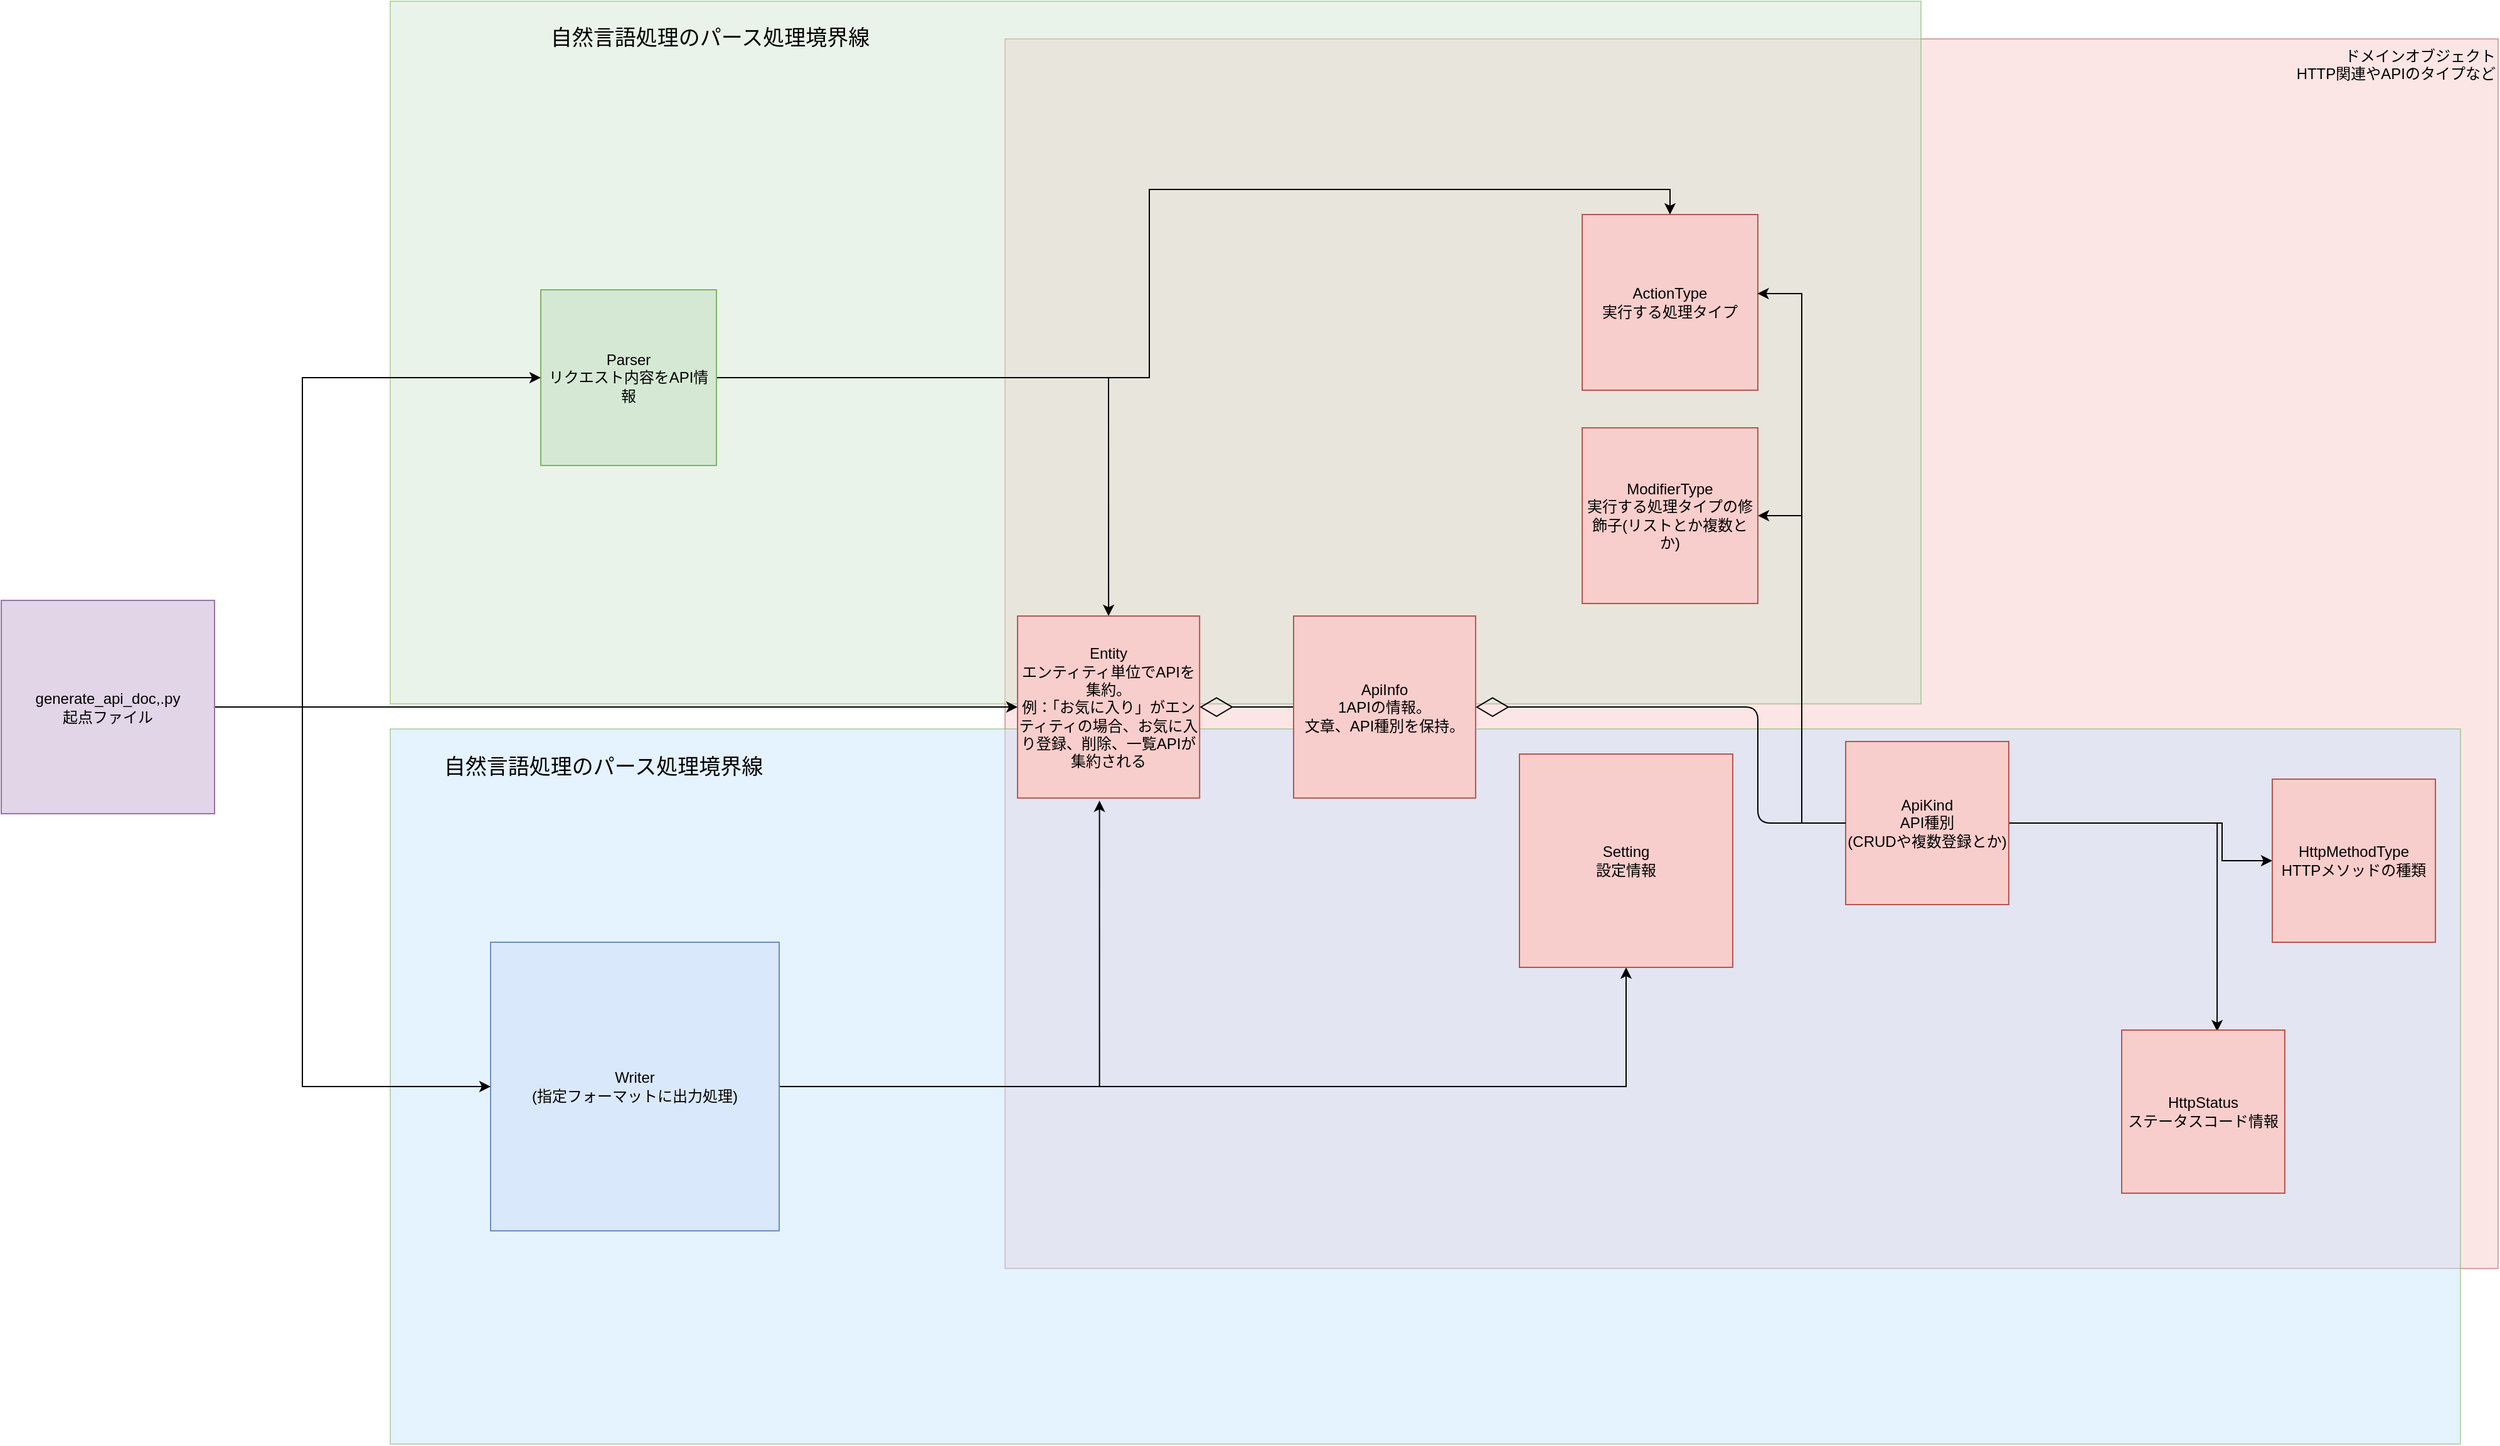 <mxfile version="14.6.13" type="device"><diagram id="DFLBHHQxJUtbhLxRcf1v" name="ページ1"><mxGraphModel dx="3907" dy="2606" grid="1" gridSize="10" guides="1" tooltips="1" connect="1" arrows="1" fold="1" page="1" pageScale="1" pageWidth="827" pageHeight="1169" math="0" shadow="0"><root><mxCell id="0"/><mxCell id="1" parent="0"/><mxCell id="vFewVdwnr4iB8Wp0Hsep-35" value="&lt;span style=&quot;&quot;&gt;ドメインオブジェクト&lt;br&gt;HTTP関連やAPIのタイプなど&lt;/span&gt;" style="rounded=0;whiteSpace=wrap;html=1;labelBackgroundColor=none;fillColor=#f8cecc;opacity=50;align=right;strokeColor=#b85450;verticalAlign=top;" parent="1" vertex="1"><mxGeometry x="-60" y="-40" width="1190" height="980" as="geometry"/></mxCell><mxCell id="vFewVdwnr4iB8Wp0Hsep-31" value="" style="group;strokeColor=#82b366;opacity=50;fillColor=#CCE5FF;container=0;" parent="1" vertex="1" connectable="0"><mxGeometry x="-550" y="510" width="1650" height="570" as="geometry"/></mxCell><mxCell id="vFewVdwnr4iB8Wp0Hsep-30" value="" style="group;fillColor=#d5e8d4;strokeColor=#82b366;opacity=50;container=0;" parent="1" vertex="1" connectable="0"><mxGeometry x="-550" y="-70" width="1220" height="560" as="geometry"/></mxCell><mxCell id="vFewVdwnr4iB8Wp0Hsep-1" value="ActionType&lt;br&gt;実行する処理タイプ" style="whiteSpace=wrap;html=1;aspect=fixed;fillColor=#f8cecc;strokeColor=#b85450;" parent="1" vertex="1"><mxGeometry x="400" y="100" width="140" height="140" as="geometry"/></mxCell><mxCell id="vFewVdwnr4iB8Wp0Hsep-5" style="edgeStyle=orthogonalEdgeStyle;rounded=0;orthogonalLoop=1;jettySize=auto;html=1;entryX=0.585;entryY=0.008;entryDx=0;entryDy=0;entryPerimeter=0;" parent="1" source="vFewVdwnr4iB8Wp0Hsep-2" target="vFewVdwnr4iB8Wp0Hsep-4" edge="1"><mxGeometry relative="1" as="geometry"/></mxCell><mxCell id="vFewVdwnr4iB8Wp0Hsep-22" style="edgeStyle=orthogonalEdgeStyle;rounded=0;orthogonalLoop=1;jettySize=auto;html=1;entryX=0.5;entryY=0;entryDx=0;entryDy=0;" parent="1" source="vFewVdwnr4iB8Wp0Hsep-2" target="vFewVdwnr4iB8Wp0Hsep-21" edge="1"><mxGeometry relative="1" as="geometry"/></mxCell><mxCell id="vFewVdwnr4iB8Wp0Hsep-34" style="edgeStyle=orthogonalEdgeStyle;rounded=0;orthogonalLoop=1;jettySize=auto;html=1;entryX=0;entryY=0.5;entryDx=0;entryDy=0;" parent="1" source="vFewVdwnr4iB8Wp0Hsep-2" target="vFewVdwnr4iB8Wp0Hsep-6" edge="1"><mxGeometry relative="1" as="geometry"><Array as="points"><mxPoint x="910" y="585"/><mxPoint x="910" y="615"/></Array></mxGeometry></mxCell><mxCell id="vZnHPl6g0-drbuXGXlHP-6" style="edgeStyle=orthogonalEdgeStyle;rounded=0;orthogonalLoop=1;jettySize=auto;html=1;entryX=0.998;entryY=0.45;entryDx=0;entryDy=0;entryPerimeter=0;" edge="1" parent="1" source="vFewVdwnr4iB8Wp0Hsep-2" target="vFewVdwnr4iB8Wp0Hsep-1"><mxGeometry relative="1" as="geometry"/></mxCell><mxCell id="vFewVdwnr4iB8Wp0Hsep-2" value="ApiKind&lt;br&gt;API種別&lt;br&gt;(CRUDや複数登録とか)" style="whiteSpace=wrap;html=1;aspect=fixed;fillColor=#f8cecc;strokeColor=#b85450;" parent="1" vertex="1"><mxGeometry x="610" y="520" width="130" height="130" as="geometry"/></mxCell><mxCell id="vFewVdwnr4iB8Wp0Hsep-4" value="HttpStatus&lt;br&gt;ステータスコード情報" style="whiteSpace=wrap;html=1;aspect=fixed;fillColor=#f8cecc;strokeColor=#b85450;" parent="1" vertex="1"><mxGeometry x="830" y="750" width="130" height="130" as="geometry"/></mxCell><mxCell id="vFewVdwnr4iB8Wp0Hsep-6" value="HttpMethodType&lt;br&gt;HTTPメソッドの種類" style="whiteSpace=wrap;html=1;aspect=fixed;fillColor=#f8cecc;strokeColor=#b85450;" parent="1" vertex="1"><mxGeometry x="950" y="550" width="130" height="130" as="geometry"/></mxCell><mxCell id="vFewVdwnr4iB8Wp0Hsep-10" style="edgeStyle=orthogonalEdgeStyle;rounded=0;orthogonalLoop=1;jettySize=auto;html=1;entryX=0.5;entryY=0;entryDx=0;entryDy=0;" parent="1" source="vFewVdwnr4iB8Wp0Hsep-8" target="vFewVdwnr4iB8Wp0Hsep-9" edge="1"><mxGeometry relative="1" as="geometry"/></mxCell><mxCell id="vFewVdwnr4iB8Wp0Hsep-11" style="edgeStyle=orthogonalEdgeStyle;rounded=0;orthogonalLoop=1;jettySize=auto;html=1;entryX=0.5;entryY=0;entryDx=0;entryDy=0;" parent="1" source="vFewVdwnr4iB8Wp0Hsep-8" target="vFewVdwnr4iB8Wp0Hsep-1" edge="1"><mxGeometry relative="1" as="geometry"/></mxCell><mxCell id="vFewVdwnr4iB8Wp0Hsep-8" value="Parser&lt;br&gt;リクエスト内容をAPI情報" style="whiteSpace=wrap;html=1;aspect=fixed;fillColor=#d5e8d4;strokeColor=#82b366;" parent="1" vertex="1"><mxGeometry x="-430" y="160" width="140" height="140" as="geometry"/></mxCell><mxCell id="vFewVdwnr4iB8Wp0Hsep-14" style="edgeStyle=orthogonalEdgeStyle;rounded=0;orthogonalLoop=1;jettySize=auto;html=1;entryX=0.45;entryY=1.014;entryDx=0;entryDy=0;entryPerimeter=0;" parent="1" source="vFewVdwnr4iB8Wp0Hsep-13" target="vFewVdwnr4iB8Wp0Hsep-9" edge="1"><mxGeometry relative="1" as="geometry"/></mxCell><mxCell id="vZnHPl6g0-drbuXGXlHP-7" style="edgeStyle=elbowEdgeStyle;rounded=0;orthogonalLoop=1;jettySize=auto;html=1;entryX=0.5;entryY=1;entryDx=0;entryDy=0;" edge="1" parent="1" source="vFewVdwnr4iB8Wp0Hsep-13" target="vFewVdwnr4iB8Wp0Hsep-16"><mxGeometry relative="1" as="geometry"><Array as="points"><mxPoint x="435" y="795"/></Array></mxGeometry></mxCell><mxCell id="vFewVdwnr4iB8Wp0Hsep-13" value="Writer&lt;br&gt;(指定フォーマットに出力処理)" style="whiteSpace=wrap;html=1;aspect=fixed;fillColor=#dae8fc;strokeColor=#6c8ebf;" parent="1" vertex="1"><mxGeometry x="-470" y="680" width="230" height="230" as="geometry"/></mxCell><mxCell id="vFewVdwnr4iB8Wp0Hsep-16" value="Setting&lt;br&gt;設定情報" style="whiteSpace=wrap;html=1;aspect=fixed;fillColor=#f8cecc;strokeColor=#b85450;" parent="1" vertex="1"><mxGeometry x="350" y="530" width="170" height="170" as="geometry"/></mxCell><mxCell id="vFewVdwnr4iB8Wp0Hsep-21" value="ModifierType&lt;br&gt;実行する処理タイプの修飾子(リストとか複数とか)" style="whiteSpace=wrap;html=1;aspect=fixed;direction=south;fillColor=#f8cecc;strokeColor=#b85450;" parent="1" vertex="1"><mxGeometry x="400" y="270" width="140" height="140" as="geometry"/></mxCell><mxCell id="vFewVdwnr4iB8Wp0Hsep-26" value="&lt;font style=&quot;font-size: 17px&quot;&gt;自然言語処理のパース処理境界線&lt;/font&gt;" style="text;html=1;strokeColor=none;fillColor=none;align=center;verticalAlign=middle;whiteSpace=wrap;rounded=0;" parent="1" vertex="1"><mxGeometry x="-440" y="-70" width="290" height="60" as="geometry"/></mxCell><mxCell id="vFewVdwnr4iB8Wp0Hsep-32" value="&lt;font style=&quot;font-size: 17px&quot;&gt;自然言語処理のパース処理境界線&lt;/font&gt;" style="text;html=1;strokeColor=none;fillColor=none;align=center;verticalAlign=middle;whiteSpace=wrap;rounded=0;" parent="1" vertex="1"><mxGeometry x="-550" y="510" width="340.192" height="62.182" as="geometry"/></mxCell><mxCell id="vFewVdwnr4iB8Wp0Hsep-9" value="Entity&lt;br&gt;エンティティ単位でAPIを集約。&lt;br&gt;例：「お気に入り」がエンティティの場合、お気に入り登録、削除、一覧APIが集約される" style="whiteSpace=wrap;html=1;aspect=fixed;fillColor=#f8cecc;strokeColor=#b85450;" parent="1" vertex="1"><mxGeometry x="-50.005" y="419.997" width="145.091" height="145.091" as="geometry"/></mxCell><mxCell id="vZnHPl6g0-drbuXGXlHP-1" value="" style="endArrow=diamondThin;endFill=0;endSize=24;html=1;entryX=1;entryY=0.5;entryDx=0;entryDy=0;exitX=0;exitY=0.5;exitDx=0;exitDy=0;" edge="1" parent="1" source="vZnHPl6g0-drbuXGXlHP-2" target="vFewVdwnr4iB8Wp0Hsep-9"><mxGeometry width="160" relative="1" as="geometry"><mxPoint x="470" y="490" as="sourcePoint"/><mxPoint x="630" y="490" as="targetPoint"/></mxGeometry></mxCell><mxCell id="vZnHPl6g0-drbuXGXlHP-2" value="ApiInfo&lt;br&gt;1APIの情報。&lt;br&gt;文章、API種別を保持。" style="whiteSpace=wrap;html=1;aspect=fixed;fillColor=#f8cecc;strokeColor=#b85450;" vertex="1" parent="1"><mxGeometry x="169.995" y="419.997" width="145.091" height="145.091" as="geometry"/></mxCell><mxCell id="vZnHPl6g0-drbuXGXlHP-3" value="" style="endArrow=diamondThin;endFill=0;endSize=24;html=1;entryX=1;entryY=0.5;entryDx=0;entryDy=0;exitX=0;exitY=0.5;exitDx=0;exitDy=0;edgeStyle=elbowEdgeStyle;" edge="1" parent="1" source="vFewVdwnr4iB8Wp0Hsep-2" target="vZnHPl6g0-drbuXGXlHP-2"><mxGeometry width="160" relative="1" as="geometry"><mxPoint x="179.995" y="502.543" as="sourcePoint"/><mxPoint x="105.086" y="502.543" as="targetPoint"/><Array as="points"><mxPoint x="540" y="550"/></Array></mxGeometry></mxCell><mxCell id="vZnHPl6g0-drbuXGXlHP-11" style="edgeStyle=elbowEdgeStyle;rounded=0;orthogonalLoop=1;jettySize=auto;html=1;entryX=0;entryY=0.5;entryDx=0;entryDy=0;" edge="1" parent="1" source="vZnHPl6g0-drbuXGXlHP-10" target="vFewVdwnr4iB8Wp0Hsep-8"><mxGeometry relative="1" as="geometry"><Array as="points"><mxPoint x="-620" y="360"/></Array></mxGeometry></mxCell><mxCell id="vZnHPl6g0-drbuXGXlHP-12" style="edgeStyle=elbowEdgeStyle;rounded=0;orthogonalLoop=1;jettySize=auto;html=1;" edge="1" parent="1" source="vZnHPl6g0-drbuXGXlHP-10" target="vFewVdwnr4iB8Wp0Hsep-13"><mxGeometry relative="1" as="geometry"><Array as="points"><mxPoint x="-620" y="630"/></Array></mxGeometry></mxCell><mxCell id="vZnHPl6g0-drbuXGXlHP-13" style="edgeStyle=elbowEdgeStyle;rounded=0;orthogonalLoop=1;jettySize=auto;html=1;entryX=0;entryY=0.5;entryDx=0;entryDy=0;" edge="1" parent="1" source="vZnHPl6g0-drbuXGXlHP-10" target="vFewVdwnr4iB8Wp0Hsep-9"><mxGeometry relative="1" as="geometry"/></mxCell><mxCell id="vZnHPl6g0-drbuXGXlHP-10" value="generate_api_doc,.py&lt;br&gt;起点ファイル" style="whiteSpace=wrap;html=1;aspect=fixed;fillColor=#e1d5e7;strokeColor=#9673a6;" vertex="1" parent="1"><mxGeometry x="-860" y="407.54" width="170" height="170" as="geometry"/></mxCell></root></mxGraphModel></diagram></mxfile>